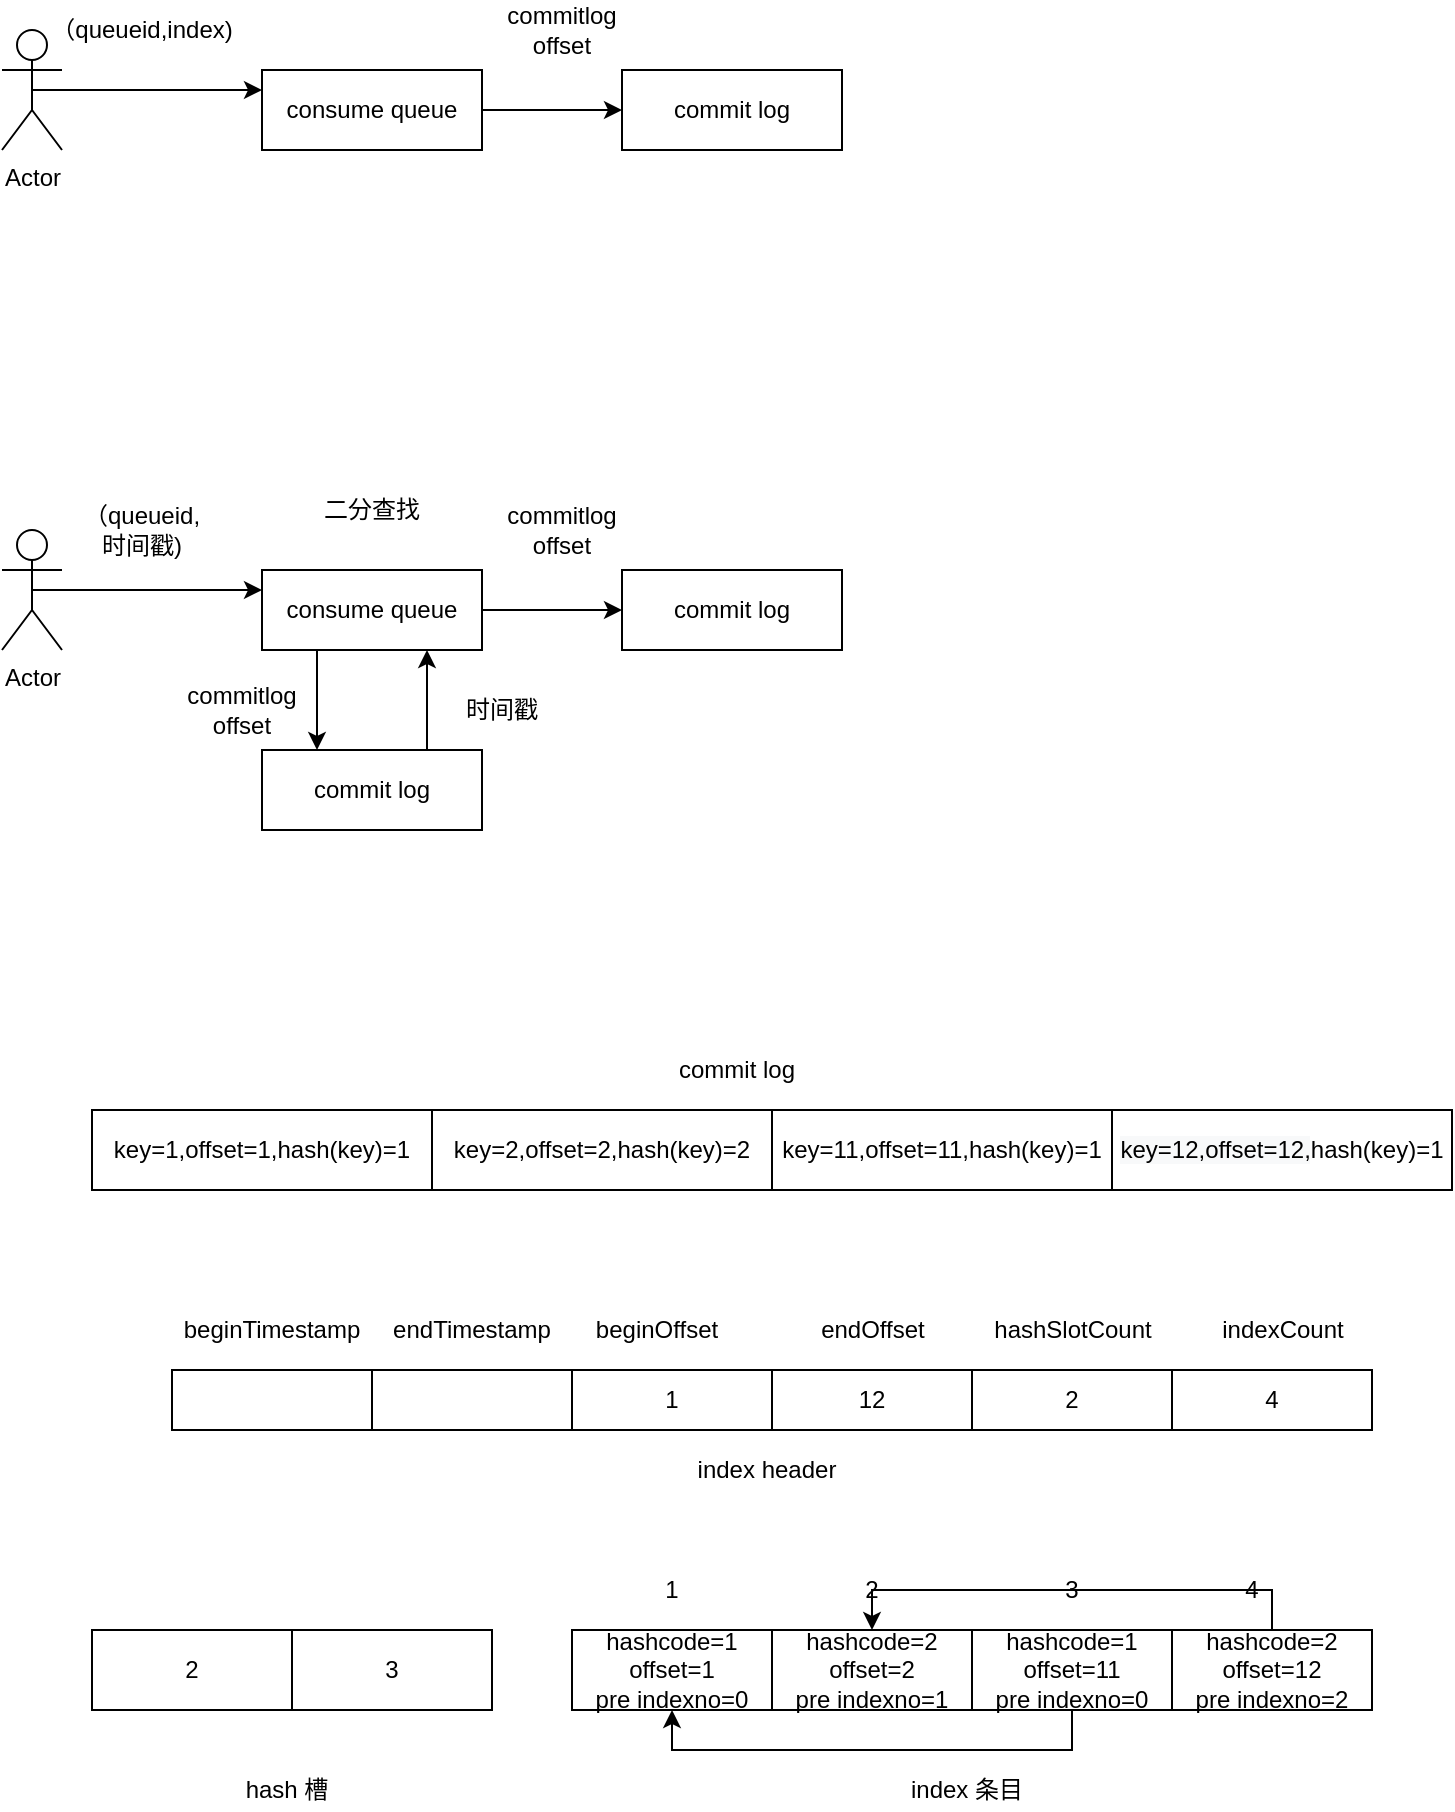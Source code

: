 <mxfile version="14.4.3" type="github">
  <diagram id="PZ04aSVTG57--us8ESF8" name="Page-1">
    <mxGraphModel dx="1099" dy="729" grid="1" gridSize="10" guides="1" tooltips="1" connect="1" arrows="1" fold="1" page="1" pageScale="1" pageWidth="3300" pageHeight="4681" math="0" shadow="0">
      <root>
        <mxCell id="0" />
        <mxCell id="1" parent="0" />
        <mxCell id="yjBsbkN-T13tBxAq5jsB-3" style="edgeStyle=orthogonalEdgeStyle;rounded=0;orthogonalLoop=1;jettySize=auto;html=1;exitX=0.5;exitY=0.5;exitDx=0;exitDy=0;exitPerimeter=0;entryX=0;entryY=0.25;entryDx=0;entryDy=0;" edge="1" parent="1" source="yjBsbkN-T13tBxAq5jsB-1" target="yjBsbkN-T13tBxAq5jsB-2">
          <mxGeometry relative="1" as="geometry" />
        </mxCell>
        <mxCell id="yjBsbkN-T13tBxAq5jsB-1" value="Actor" style="shape=umlActor;verticalLabelPosition=bottom;verticalAlign=top;html=1;outlineConnect=0;" vertex="1" parent="1">
          <mxGeometry x="160" y="240" width="30" height="60" as="geometry" />
        </mxCell>
        <mxCell id="yjBsbkN-T13tBxAq5jsB-5" style="edgeStyle=orthogonalEdgeStyle;rounded=0;orthogonalLoop=1;jettySize=auto;html=1;exitX=1;exitY=0.5;exitDx=0;exitDy=0;entryX=0;entryY=0.5;entryDx=0;entryDy=0;" edge="1" parent="1" source="yjBsbkN-T13tBxAq5jsB-2" target="yjBsbkN-T13tBxAq5jsB-4">
          <mxGeometry relative="1" as="geometry" />
        </mxCell>
        <mxCell id="yjBsbkN-T13tBxAq5jsB-2" value="consume queue" style="rounded=0;whiteSpace=wrap;html=1;" vertex="1" parent="1">
          <mxGeometry x="290" y="260" width="110" height="40" as="geometry" />
        </mxCell>
        <mxCell id="yjBsbkN-T13tBxAq5jsB-4" value="commit log" style="rounded=0;whiteSpace=wrap;html=1;" vertex="1" parent="1">
          <mxGeometry x="470" y="260" width="110" height="40" as="geometry" />
        </mxCell>
        <mxCell id="yjBsbkN-T13tBxAq5jsB-6" value="（queueid,index)" style="text;html=1;strokeColor=none;fillColor=none;align=center;verticalAlign=middle;whiteSpace=wrap;rounded=0;" vertex="1" parent="1">
          <mxGeometry x="210" y="230" width="40" height="20" as="geometry" />
        </mxCell>
        <mxCell id="yjBsbkN-T13tBxAq5jsB-7" value="commitlog offset" style="text;html=1;strokeColor=none;fillColor=none;align=center;verticalAlign=middle;whiteSpace=wrap;rounded=0;" vertex="1" parent="1">
          <mxGeometry x="420" y="230" width="40" height="20" as="geometry" />
        </mxCell>
        <mxCell id="yjBsbkN-T13tBxAq5jsB-10" style="edgeStyle=orthogonalEdgeStyle;rounded=0;orthogonalLoop=1;jettySize=auto;html=1;exitX=0.5;exitY=0.5;exitDx=0;exitDy=0;exitPerimeter=0;entryX=0;entryY=0.25;entryDx=0;entryDy=0;" edge="1" parent="1" source="yjBsbkN-T13tBxAq5jsB-11" target="yjBsbkN-T13tBxAq5jsB-13">
          <mxGeometry relative="1" as="geometry" />
        </mxCell>
        <mxCell id="yjBsbkN-T13tBxAq5jsB-11" value="Actor" style="shape=umlActor;verticalLabelPosition=bottom;verticalAlign=top;html=1;outlineConnect=0;" vertex="1" parent="1">
          <mxGeometry x="160" y="490" width="30" height="60" as="geometry" />
        </mxCell>
        <mxCell id="yjBsbkN-T13tBxAq5jsB-12" style="edgeStyle=orthogonalEdgeStyle;rounded=0;orthogonalLoop=1;jettySize=auto;html=1;exitX=1;exitY=0.5;exitDx=0;exitDy=0;entryX=0;entryY=0.5;entryDx=0;entryDy=0;" edge="1" parent="1" source="yjBsbkN-T13tBxAq5jsB-13" target="yjBsbkN-T13tBxAq5jsB-14">
          <mxGeometry relative="1" as="geometry" />
        </mxCell>
        <mxCell id="yjBsbkN-T13tBxAq5jsB-19" style="edgeStyle=orthogonalEdgeStyle;rounded=0;orthogonalLoop=1;jettySize=auto;html=1;exitX=0.25;exitY=1;exitDx=0;exitDy=0;entryX=0.25;entryY=0;entryDx=0;entryDy=0;" edge="1" parent="1" source="yjBsbkN-T13tBxAq5jsB-13" target="yjBsbkN-T13tBxAq5jsB-18">
          <mxGeometry relative="1" as="geometry" />
        </mxCell>
        <mxCell id="yjBsbkN-T13tBxAq5jsB-13" value="consume queue" style="rounded=0;whiteSpace=wrap;html=1;" vertex="1" parent="1">
          <mxGeometry x="290" y="510" width="110" height="40" as="geometry" />
        </mxCell>
        <mxCell id="yjBsbkN-T13tBxAq5jsB-14" value="commit log" style="rounded=0;whiteSpace=wrap;html=1;" vertex="1" parent="1">
          <mxGeometry x="470" y="510" width="110" height="40" as="geometry" />
        </mxCell>
        <mxCell id="yjBsbkN-T13tBxAq5jsB-15" value="（queueid,时间戳)" style="text;html=1;strokeColor=none;fillColor=none;align=center;verticalAlign=middle;whiteSpace=wrap;rounded=0;" vertex="1" parent="1">
          <mxGeometry x="210" y="480" width="40" height="20" as="geometry" />
        </mxCell>
        <mxCell id="yjBsbkN-T13tBxAq5jsB-16" value="commitlog offset" style="text;html=1;strokeColor=none;fillColor=none;align=center;verticalAlign=middle;whiteSpace=wrap;rounded=0;" vertex="1" parent="1">
          <mxGeometry x="420" y="480" width="40" height="20" as="geometry" />
        </mxCell>
        <mxCell id="yjBsbkN-T13tBxAq5jsB-17" value="二分查找" style="text;html=1;strokeColor=none;fillColor=none;align=center;verticalAlign=middle;whiteSpace=wrap;rounded=0;" vertex="1" parent="1">
          <mxGeometry x="320" y="470" width="50" height="20" as="geometry" />
        </mxCell>
        <mxCell id="yjBsbkN-T13tBxAq5jsB-20" style="edgeStyle=orthogonalEdgeStyle;rounded=0;orthogonalLoop=1;jettySize=auto;html=1;exitX=0.75;exitY=0;exitDx=0;exitDy=0;entryX=0.75;entryY=1;entryDx=0;entryDy=0;" edge="1" parent="1" source="yjBsbkN-T13tBxAq5jsB-18" target="yjBsbkN-T13tBxAq5jsB-13">
          <mxGeometry relative="1" as="geometry" />
        </mxCell>
        <mxCell id="yjBsbkN-T13tBxAq5jsB-18" value="commit log" style="rounded=0;whiteSpace=wrap;html=1;" vertex="1" parent="1">
          <mxGeometry x="290" y="600" width="110" height="40" as="geometry" />
        </mxCell>
        <mxCell id="yjBsbkN-T13tBxAq5jsB-21" value="commitlog offset" style="text;html=1;strokeColor=none;fillColor=none;align=center;verticalAlign=middle;whiteSpace=wrap;rounded=0;" vertex="1" parent="1">
          <mxGeometry x="260" y="570" width="40" height="20" as="geometry" />
        </mxCell>
        <mxCell id="yjBsbkN-T13tBxAq5jsB-22" value="时间戳" style="text;html=1;strokeColor=none;fillColor=none;align=center;verticalAlign=middle;whiteSpace=wrap;rounded=0;" vertex="1" parent="1">
          <mxGeometry x="390" y="570" width="40" height="20" as="geometry" />
        </mxCell>
        <mxCell id="yjBsbkN-T13tBxAq5jsB-23" value="key=1,offset=1,hash(key)=1" style="rounded=0;whiteSpace=wrap;html=1;" vertex="1" parent="1">
          <mxGeometry x="205" y="780" width="170" height="40" as="geometry" />
        </mxCell>
        <mxCell id="yjBsbkN-T13tBxAq5jsB-24" value="key=11,offset=11,hash(key)=1" style="rounded=0;whiteSpace=wrap;html=1;" vertex="1" parent="1">
          <mxGeometry x="545" y="780" width="170" height="40" as="geometry" />
        </mxCell>
        <mxCell id="yjBsbkN-T13tBxAq5jsB-25" value="key=2,offset=2,hash(key)=2" style="rounded=0;whiteSpace=wrap;html=1;" vertex="1" parent="1">
          <mxGeometry x="375" y="780" width="170" height="40" as="geometry" />
        </mxCell>
        <mxCell id="yjBsbkN-T13tBxAq5jsB-26" value="&lt;span style=&quot;color: rgb(0 , 0 , 0) ; font-family: &amp;#34;helvetica&amp;#34; ; font-size: 12px ; font-style: normal ; font-weight: 400 ; letter-spacing: normal ; text-align: center ; text-indent: 0px ; text-transform: none ; word-spacing: 0px ; background-color: rgb(248 , 249 , 250) ; display: inline ; float: none&quot;&gt;key=12,offset=12,&lt;/span&gt;hash(key)=1" style="rounded=0;whiteSpace=wrap;html=1;" vertex="1" parent="1">
          <mxGeometry x="715" y="780" width="170" height="40" as="geometry" />
        </mxCell>
        <mxCell id="yjBsbkN-T13tBxAq5jsB-32" value="2" style="rounded=0;whiteSpace=wrap;html=1;" vertex="1" parent="1">
          <mxGeometry x="205" y="1040" width="100" height="40" as="geometry" />
        </mxCell>
        <mxCell id="yjBsbkN-T13tBxAq5jsB-35" value="3" style="rounded=0;whiteSpace=wrap;html=1;" vertex="1" parent="1">
          <mxGeometry x="305" y="1040" width="100" height="40" as="geometry" />
        </mxCell>
        <mxCell id="yjBsbkN-T13tBxAq5jsB-36" value="hashcode=1&lt;br&gt;offset=1&lt;br&gt;pre indexno=0" style="rounded=0;whiteSpace=wrap;html=1;" vertex="1" parent="1">
          <mxGeometry x="445" y="1040" width="100" height="40" as="geometry" />
        </mxCell>
        <mxCell id="yjBsbkN-T13tBxAq5jsB-37" value="hashcode=2&lt;br&gt;offset=2&lt;br&gt;pre indexno=1" style="rounded=0;whiteSpace=wrap;html=1;" vertex="1" parent="1">
          <mxGeometry x="545" y="1040" width="100" height="40" as="geometry" />
        </mxCell>
        <mxCell id="yjBsbkN-T13tBxAq5jsB-81" style="edgeStyle=orthogonalEdgeStyle;rounded=0;orthogonalLoop=1;jettySize=auto;html=1;exitX=0.5;exitY=1;exitDx=0;exitDy=0;entryX=0.5;entryY=1;entryDx=0;entryDy=0;" edge="1" parent="1" source="yjBsbkN-T13tBxAq5jsB-38" target="yjBsbkN-T13tBxAq5jsB-36">
          <mxGeometry relative="1" as="geometry" />
        </mxCell>
        <mxCell id="yjBsbkN-T13tBxAq5jsB-38" value="hashcode=1&lt;br&gt;offset=11&lt;br&gt;pre indexno=0" style="rounded=0;whiteSpace=wrap;html=1;" vertex="1" parent="1">
          <mxGeometry x="645" y="1040" width="100" height="40" as="geometry" />
        </mxCell>
        <mxCell id="yjBsbkN-T13tBxAq5jsB-83" style="edgeStyle=orthogonalEdgeStyle;rounded=0;orthogonalLoop=1;jettySize=auto;html=1;exitX=0.5;exitY=0;exitDx=0;exitDy=0;entryX=0.5;entryY=0;entryDx=0;entryDy=0;" edge="1" parent="1" source="yjBsbkN-T13tBxAq5jsB-39" target="yjBsbkN-T13tBxAq5jsB-37">
          <mxGeometry relative="1" as="geometry" />
        </mxCell>
        <mxCell id="yjBsbkN-T13tBxAq5jsB-39" value="hashcode=2&lt;br&gt;offset=12&lt;br&gt;pre indexno=2" style="rounded=0;whiteSpace=wrap;html=1;" vertex="1" parent="1">
          <mxGeometry x="745" y="1040" width="100" height="40" as="geometry" />
        </mxCell>
        <mxCell id="yjBsbkN-T13tBxAq5jsB-40" value="1" style="text;html=1;strokeColor=none;fillColor=none;align=center;verticalAlign=middle;whiteSpace=wrap;rounded=0;" vertex="1" parent="1">
          <mxGeometry x="475" y="1010" width="40" height="20" as="geometry" />
        </mxCell>
        <mxCell id="yjBsbkN-T13tBxAq5jsB-41" value="2" style="text;html=1;strokeColor=none;fillColor=none;align=center;verticalAlign=middle;whiteSpace=wrap;rounded=0;" vertex="1" parent="1">
          <mxGeometry x="575" y="1010" width="40" height="20" as="geometry" />
        </mxCell>
        <mxCell id="yjBsbkN-T13tBxAq5jsB-42" value="3" style="text;html=1;strokeColor=none;fillColor=none;align=center;verticalAlign=middle;whiteSpace=wrap;rounded=0;" vertex="1" parent="1">
          <mxGeometry x="675" y="1010" width="40" height="20" as="geometry" />
        </mxCell>
        <mxCell id="yjBsbkN-T13tBxAq5jsB-43" value="4" style="text;html=1;strokeColor=none;fillColor=none;align=center;verticalAlign=middle;whiteSpace=wrap;rounded=0;" vertex="1" parent="1">
          <mxGeometry x="765" y="1010" width="40" height="20" as="geometry" />
        </mxCell>
        <mxCell id="yjBsbkN-T13tBxAq5jsB-45" value="" style="rounded=0;whiteSpace=wrap;html=1;" vertex="1" parent="1">
          <mxGeometry x="245" y="910" width="100" height="30" as="geometry" />
        </mxCell>
        <mxCell id="yjBsbkN-T13tBxAq5jsB-52" value="beginTimestamp" style="text;html=1;strokeColor=none;fillColor=none;align=center;verticalAlign=middle;whiteSpace=wrap;rounded=0;" vertex="1" parent="1">
          <mxGeometry x="275" y="880" width="40" height="20" as="geometry" />
        </mxCell>
        <mxCell id="yjBsbkN-T13tBxAq5jsB-54" value="" style="rounded=0;whiteSpace=wrap;html=1;" vertex="1" parent="1">
          <mxGeometry x="345" y="910" width="100" height="30" as="geometry" />
        </mxCell>
        <mxCell id="yjBsbkN-T13tBxAq5jsB-55" value="1" style="rounded=0;whiteSpace=wrap;html=1;" vertex="1" parent="1">
          <mxGeometry x="445" y="910" width="100" height="30" as="geometry" />
        </mxCell>
        <mxCell id="yjBsbkN-T13tBxAq5jsB-62" value="12" style="rounded=0;whiteSpace=wrap;html=1;" vertex="1" parent="1">
          <mxGeometry x="545" y="910" width="100" height="30" as="geometry" />
        </mxCell>
        <mxCell id="yjBsbkN-T13tBxAq5jsB-63" value="2" style="rounded=0;whiteSpace=wrap;html=1;" vertex="1" parent="1">
          <mxGeometry x="645" y="910" width="100" height="30" as="geometry" />
        </mxCell>
        <mxCell id="yjBsbkN-T13tBxAq5jsB-64" value="4" style="rounded=0;whiteSpace=wrap;html=1;" vertex="1" parent="1">
          <mxGeometry x="745" y="910" width="100" height="30" as="geometry" />
        </mxCell>
        <mxCell id="yjBsbkN-T13tBxAq5jsB-65" value="endTimestamp" style="text;html=1;strokeColor=none;fillColor=none;align=center;verticalAlign=middle;whiteSpace=wrap;rounded=0;" vertex="1" parent="1">
          <mxGeometry x="375" y="880" width="40" height="20" as="geometry" />
        </mxCell>
        <mxCell id="yjBsbkN-T13tBxAq5jsB-70" value="beginOffset" style="text;html=1;strokeColor=none;fillColor=none;align=center;verticalAlign=middle;whiteSpace=wrap;rounded=0;" vertex="1" parent="1">
          <mxGeometry x="460" y="880" width="55" height="20" as="geometry" />
        </mxCell>
        <mxCell id="yjBsbkN-T13tBxAq5jsB-72" value="endOffset" style="text;html=1;strokeColor=none;fillColor=none;align=center;verticalAlign=middle;whiteSpace=wrap;rounded=0;" vertex="1" parent="1">
          <mxGeometry x="567.5" y="880" width="55" height="20" as="geometry" />
        </mxCell>
        <mxCell id="yjBsbkN-T13tBxAq5jsB-73" value="hashSlotCount" style="text;html=1;strokeColor=none;fillColor=none;align=center;verticalAlign=middle;whiteSpace=wrap;rounded=0;" vertex="1" parent="1">
          <mxGeometry x="667.5" y="880" width="55" height="20" as="geometry" />
        </mxCell>
        <mxCell id="yjBsbkN-T13tBxAq5jsB-74" value="indexCount" style="text;html=1;strokeColor=none;fillColor=none;align=center;verticalAlign=middle;whiteSpace=wrap;rounded=0;" vertex="1" parent="1">
          <mxGeometry x="772.5" y="880" width="55" height="20" as="geometry" />
        </mxCell>
        <mxCell id="yjBsbkN-T13tBxAq5jsB-75" value="commit log" style="text;html=1;strokeColor=none;fillColor=none;align=center;verticalAlign=middle;whiteSpace=wrap;rounded=0;" vertex="1" parent="1">
          <mxGeometry x="475" y="750" width="105" height="20" as="geometry" />
        </mxCell>
        <mxCell id="yjBsbkN-T13tBxAq5jsB-76" value="index header" style="text;html=1;strokeColor=none;fillColor=none;align=center;verticalAlign=middle;whiteSpace=wrap;rounded=0;" vertex="1" parent="1">
          <mxGeometry x="490" y="950" width="105" height="20" as="geometry" />
        </mxCell>
        <mxCell id="yjBsbkN-T13tBxAq5jsB-77" value="hash 槽" style="text;html=1;strokeColor=none;fillColor=none;align=center;verticalAlign=middle;whiteSpace=wrap;rounded=0;" vertex="1" parent="1">
          <mxGeometry x="250" y="1110" width="105" height="20" as="geometry" />
        </mxCell>
        <mxCell id="yjBsbkN-T13tBxAq5jsB-78" value="index 条目" style="text;html=1;strokeColor=none;fillColor=none;align=center;verticalAlign=middle;whiteSpace=wrap;rounded=0;" vertex="1" parent="1">
          <mxGeometry x="590" y="1110" width="105" height="20" as="geometry" />
        </mxCell>
      </root>
    </mxGraphModel>
  </diagram>
</mxfile>
